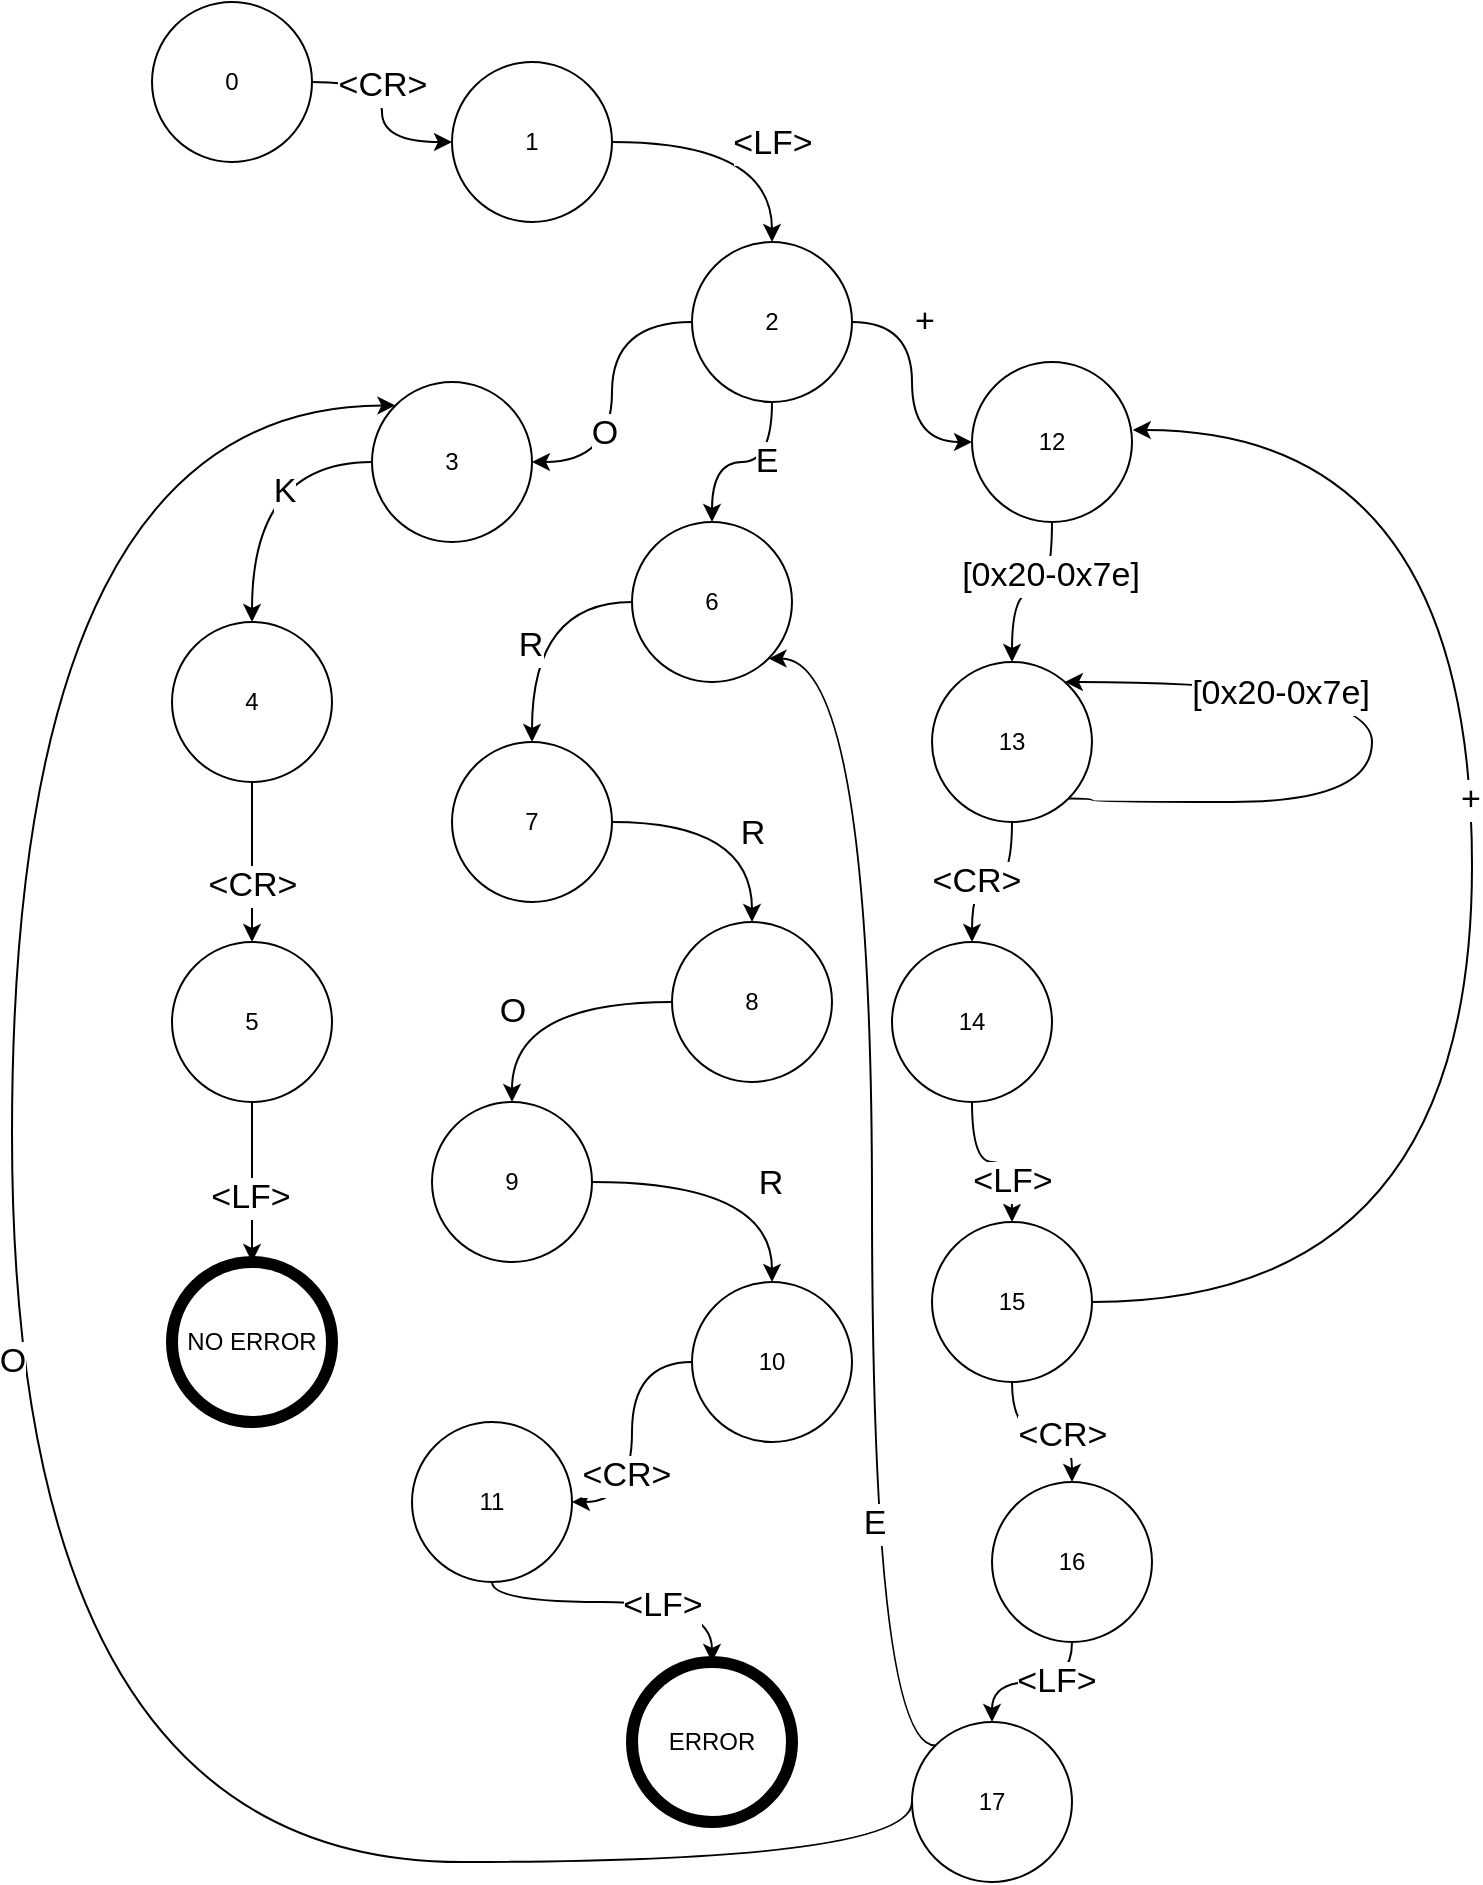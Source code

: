 <mxfile version="20.0.1" type="device"><diagram id="iNnTHCwt3CSWYbRGPZ39" name="Page-1"><mxGraphModel dx="1718" dy="914" grid="1" gridSize="10" guides="1" tooltips="1" connect="1" arrows="1" fold="1" page="1" pageScale="1" pageWidth="1920" pageHeight="1200" math="0" shadow="0"><root><mxCell id="0"/><mxCell id="1" parent="0"/><mxCell id="V2h-ScIEXDWt-0m7dxUx-6" value="" style="edgeStyle=orthogonalEdgeStyle;orthogonalLoop=1;jettySize=auto;html=1;fontSize=17;curved=1;" parent="1" source="V2h-ScIEXDWt-0m7dxUx-1" target="V2h-ScIEXDWt-0m7dxUx-5" edge="1"><mxGeometry relative="1" as="geometry"/></mxCell><mxCell id="V2h-ScIEXDWt-0m7dxUx-7" value="&amp;lt;CR&amp;gt;" style="edgeLabel;html=1;align=center;verticalAlign=middle;resizable=0;points=[];fontSize=17;" parent="V2h-ScIEXDWt-0m7dxUx-6" vertex="1" connectable="0"><mxGeometry x="-0.272" relative="1" as="geometry"><mxPoint as="offset"/></mxGeometry></mxCell><mxCell id="V2h-ScIEXDWt-0m7dxUx-1" value="0" style="ellipse;whiteSpace=wrap;html=1;aspect=fixed;gradientColor=#ffffff;" parent="1" vertex="1"><mxGeometry x="90" y="130" width="80" height="80" as="geometry"/></mxCell><mxCell id="V2h-ScIEXDWt-0m7dxUx-9" value="" style="edgeStyle=orthogonalEdgeStyle;orthogonalLoop=1;jettySize=auto;html=1;fontSize=17;curved=1;" parent="1" source="V2h-ScIEXDWt-0m7dxUx-5" target="V2h-ScIEXDWt-0m7dxUx-8" edge="1"><mxGeometry relative="1" as="geometry"/></mxCell><mxCell id="V2h-ScIEXDWt-0m7dxUx-10" value="&amp;lt;LF&amp;gt;" style="edgeLabel;html=1;align=center;verticalAlign=middle;resizable=0;points=[];fontSize=17;" parent="V2h-ScIEXDWt-0m7dxUx-9" vertex="1" connectable="0"><mxGeometry x="0.244" relative="1" as="geometry"><mxPoint as="offset"/></mxGeometry></mxCell><mxCell id="V2h-ScIEXDWt-0m7dxUx-5" value="1" style="ellipse;whiteSpace=wrap;html=1;aspect=fixed;gradientColor=#ffffff;" parent="1" vertex="1"><mxGeometry x="240" y="160" width="80" height="80" as="geometry"/></mxCell><mxCell id="V2h-ScIEXDWt-0m7dxUx-12" value="" style="edgeStyle=orthogonalEdgeStyle;curved=1;orthogonalLoop=1;jettySize=auto;html=1;fontSize=17;" parent="1" source="V2h-ScIEXDWt-0m7dxUx-8" target="V2h-ScIEXDWt-0m7dxUx-11" edge="1"><mxGeometry relative="1" as="geometry"/></mxCell><mxCell id="V2h-ScIEXDWt-0m7dxUx-13" value="O" style="edgeLabel;html=1;align=center;verticalAlign=middle;resizable=0;points=[];fontSize=17;" parent="V2h-ScIEXDWt-0m7dxUx-12" vertex="1" connectable="0"><mxGeometry x="0.28" y="-4" relative="1" as="geometry"><mxPoint as="offset"/></mxGeometry></mxCell><mxCell id="V2h-ScIEXDWt-0m7dxUx-18" value="" style="edgeStyle=orthogonalEdgeStyle;curved=1;orthogonalLoop=1;jettySize=auto;html=1;fontSize=17;" parent="1" source="V2h-ScIEXDWt-0m7dxUx-8" target="V2h-ScIEXDWt-0m7dxUx-17" edge="1"><mxGeometry relative="1" as="geometry"/></mxCell><mxCell id="V2h-ScIEXDWt-0m7dxUx-19" value="E" style="edgeLabel;html=1;align=center;verticalAlign=middle;resizable=0;points=[];fontSize=17;" parent="V2h-ScIEXDWt-0m7dxUx-18" vertex="1" connectable="0"><mxGeometry x="-0.261" relative="1" as="geometry"><mxPoint as="offset"/></mxGeometry></mxCell><mxCell id="V2h-ScIEXDWt-0m7dxUx-39" value="" style="edgeStyle=orthogonalEdgeStyle;curved=1;orthogonalLoop=1;jettySize=auto;html=1;fontSize=17;" parent="1" source="V2h-ScIEXDWt-0m7dxUx-8" target="V2h-ScIEXDWt-0m7dxUx-38" edge="1"><mxGeometry relative="1" as="geometry"/></mxCell><mxCell id="V2h-ScIEXDWt-0m7dxUx-40" value="+" style="edgeLabel;html=1;align=center;verticalAlign=middle;resizable=0;points=[];fontSize=17;" parent="V2h-ScIEXDWt-0m7dxUx-39" vertex="1" connectable="0"><mxGeometry x="-0.762" relative="1" as="geometry"><mxPoint x="21" as="offset"/></mxGeometry></mxCell><mxCell id="V2h-ScIEXDWt-0m7dxUx-8" value="2" style="ellipse;whiteSpace=wrap;html=1;aspect=fixed;gradientColor=#ffffff;" parent="1" vertex="1"><mxGeometry x="360" y="250" width="80" height="80" as="geometry"/></mxCell><mxCell id="V2h-ScIEXDWt-0m7dxUx-15" value="" style="edgeStyle=orthogonalEdgeStyle;curved=1;orthogonalLoop=1;jettySize=auto;html=1;fontSize=17;" parent="1" source="V2h-ScIEXDWt-0m7dxUx-11" target="V2h-ScIEXDWt-0m7dxUx-14" edge="1"><mxGeometry relative="1" as="geometry"/></mxCell><mxCell id="V2h-ScIEXDWt-0m7dxUx-16" value="K" style="edgeLabel;html=1;align=center;verticalAlign=middle;resizable=0;points=[];fontSize=17;" parent="V2h-ScIEXDWt-0m7dxUx-15" vertex="1" connectable="0"><mxGeometry x="-0.363" y="15" relative="1" as="geometry"><mxPoint as="offset"/></mxGeometry></mxCell><mxCell id="V2h-ScIEXDWt-0m7dxUx-11" value="3" style="ellipse;whiteSpace=wrap;html=1;aspect=fixed;gradientColor=#ffffff;" parent="1" vertex="1"><mxGeometry x="200" y="320" width="80" height="80" as="geometry"/></mxCell><mxCell id="V2h-ScIEXDWt-0m7dxUx-33" value="" style="edgeStyle=orthogonalEdgeStyle;curved=1;orthogonalLoop=1;jettySize=auto;html=1;fontSize=17;" parent="1" source="V2h-ScIEXDWt-0m7dxUx-14" target="V2h-ScIEXDWt-0m7dxUx-32" edge="1"><mxGeometry relative="1" as="geometry"/></mxCell><mxCell id="V2h-ScIEXDWt-0m7dxUx-36" value="&amp;lt;CR&amp;gt;" style="edgeLabel;html=1;align=center;verticalAlign=middle;resizable=0;points=[];fontSize=17;" parent="V2h-ScIEXDWt-0m7dxUx-33" vertex="1" connectable="0"><mxGeometry x="0.29" relative="1" as="geometry"><mxPoint as="offset"/></mxGeometry></mxCell><mxCell id="V2h-ScIEXDWt-0m7dxUx-14" value="4" style="ellipse;whiteSpace=wrap;html=1;aspect=fixed;gradientColor=#ffffff;" parent="1" vertex="1"><mxGeometry x="100" y="440" width="80" height="80" as="geometry"/></mxCell><mxCell id="V2h-ScIEXDWt-0m7dxUx-21" value="" style="edgeStyle=orthogonalEdgeStyle;curved=1;orthogonalLoop=1;jettySize=auto;html=1;fontSize=17;" parent="1" source="V2h-ScIEXDWt-0m7dxUx-17" target="V2h-ScIEXDWt-0m7dxUx-20" edge="1"><mxGeometry relative="1" as="geometry"/></mxCell><mxCell id="V2h-ScIEXDWt-0m7dxUx-22" value="R" style="edgeLabel;html=1;align=center;verticalAlign=middle;resizable=0;points=[];fontSize=17;" parent="V2h-ScIEXDWt-0m7dxUx-21" vertex="1" connectable="0"><mxGeometry x="0.204" y="-1" relative="1" as="geometry"><mxPoint as="offset"/></mxGeometry></mxCell><mxCell id="V2h-ScIEXDWt-0m7dxUx-17" value="6" style="ellipse;whiteSpace=wrap;html=1;aspect=fixed;gradientColor=#ffffff;" parent="1" vertex="1"><mxGeometry x="330" y="390" width="80" height="80" as="geometry"/></mxCell><mxCell id="V2h-ScIEXDWt-0m7dxUx-24" value="" style="edgeStyle=orthogonalEdgeStyle;curved=1;orthogonalLoop=1;jettySize=auto;html=1;fontSize=17;" parent="1" source="V2h-ScIEXDWt-0m7dxUx-20" target="V2h-ScIEXDWt-0m7dxUx-23" edge="1"><mxGeometry relative="1" as="geometry"/></mxCell><mxCell id="V2h-ScIEXDWt-0m7dxUx-25" value="R" style="edgeLabel;html=1;align=center;verticalAlign=middle;resizable=0;points=[];fontSize=17;" parent="V2h-ScIEXDWt-0m7dxUx-24" vertex="1" connectable="0"><mxGeometry x="0.257" relative="1" as="geometry"><mxPoint as="offset"/></mxGeometry></mxCell><mxCell id="V2h-ScIEXDWt-0m7dxUx-20" value="7" style="ellipse;whiteSpace=wrap;html=1;aspect=fixed;gradientColor=#ffffff;" parent="1" vertex="1"><mxGeometry x="240" y="500" width="80" height="80" as="geometry"/></mxCell><mxCell id="V2h-ScIEXDWt-0m7dxUx-27" value="" style="edgeStyle=orthogonalEdgeStyle;curved=1;orthogonalLoop=1;jettySize=auto;html=1;fontSize=17;" parent="1" source="V2h-ScIEXDWt-0m7dxUx-23" target="V2h-ScIEXDWt-0m7dxUx-26" edge="1"><mxGeometry relative="1" as="geometry"/></mxCell><mxCell id="V2h-ScIEXDWt-0m7dxUx-28" value="O" style="edgeLabel;html=1;align=center;verticalAlign=middle;resizable=0;points=[];fontSize=17;" parent="V2h-ScIEXDWt-0m7dxUx-27" vertex="1" connectable="0"><mxGeometry x="0.311" relative="1" as="geometry"><mxPoint as="offset"/></mxGeometry></mxCell><mxCell id="V2h-ScIEXDWt-0m7dxUx-23" value="8" style="ellipse;whiteSpace=wrap;html=1;aspect=fixed;gradientColor=#ffffff;" parent="1" vertex="1"><mxGeometry x="350" y="590" width="80" height="80" as="geometry"/></mxCell><mxCell id="V2h-ScIEXDWt-0m7dxUx-30" value="" style="edgeStyle=orthogonalEdgeStyle;curved=1;orthogonalLoop=1;jettySize=auto;html=1;fontSize=17;" parent="1" source="V2h-ScIEXDWt-0m7dxUx-26" target="V2h-ScIEXDWt-0m7dxUx-29" edge="1"><mxGeometry relative="1" as="geometry"/></mxCell><mxCell id="V2h-ScIEXDWt-0m7dxUx-31" value="R" style="edgeLabel;html=1;align=center;verticalAlign=middle;resizable=0;points=[];fontSize=17;" parent="V2h-ScIEXDWt-0m7dxUx-30" vertex="1" connectable="0"><mxGeometry x="0.293" y="-1" relative="1" as="geometry"><mxPoint as="offset"/></mxGeometry></mxCell><mxCell id="V2h-ScIEXDWt-0m7dxUx-26" value="9" style="ellipse;whiteSpace=wrap;html=1;aspect=fixed;gradientColor=#ffffff;" parent="1" vertex="1"><mxGeometry x="230" y="680" width="80" height="80" as="geometry"/></mxCell><mxCell id="V2h-ScIEXDWt-0m7dxUx-44" value="" style="edgeStyle=orthogonalEdgeStyle;curved=1;orthogonalLoop=1;jettySize=auto;html=1;fontSize=17;" parent="1" source="V2h-ScIEXDWt-0m7dxUx-29" target="V2h-ScIEXDWt-0m7dxUx-43" edge="1"><mxGeometry relative="1" as="geometry"/></mxCell><mxCell id="V2h-ScIEXDWt-0m7dxUx-45" value="&amp;lt;CR&amp;gt;" style="edgeLabel;html=1;align=center;verticalAlign=middle;resizable=0;points=[];fontSize=17;" parent="V2h-ScIEXDWt-0m7dxUx-44" vertex="1" connectable="0"><mxGeometry x="0.335" y="-3" relative="1" as="geometry"><mxPoint as="offset"/></mxGeometry></mxCell><mxCell id="V2h-ScIEXDWt-0m7dxUx-29" value="10" style="ellipse;whiteSpace=wrap;html=1;aspect=fixed;gradientColor=#ffffff;strokeWidth=1;" parent="1" vertex="1"><mxGeometry x="360" y="770" width="80" height="80" as="geometry"/></mxCell><mxCell id="V2h-ScIEXDWt-0m7dxUx-35" value="" style="edgeStyle=orthogonalEdgeStyle;curved=1;orthogonalLoop=1;jettySize=auto;html=1;fontSize=17;" parent="1" source="V2h-ScIEXDWt-0m7dxUx-32" target="V2h-ScIEXDWt-0m7dxUx-34" edge="1"><mxGeometry relative="1" as="geometry"/></mxCell><mxCell id="V2h-ScIEXDWt-0m7dxUx-37" value="&amp;lt;LF&amp;gt;" style="edgeLabel;html=1;align=center;verticalAlign=middle;resizable=0;points=[];fontSize=17;" parent="V2h-ScIEXDWt-0m7dxUx-35" vertex="1" connectable="0"><mxGeometry x="0.187" y="-1" relative="1" as="geometry"><mxPoint as="offset"/></mxGeometry></mxCell><mxCell id="V2h-ScIEXDWt-0m7dxUx-32" value="5" style="ellipse;whiteSpace=wrap;html=1;aspect=fixed;gradientColor=#ffffff;" parent="1" vertex="1"><mxGeometry x="100" y="600" width="80" height="80" as="geometry"/></mxCell><mxCell id="V2h-ScIEXDWt-0m7dxUx-34" value="NO ERROR" style="ellipse;whiteSpace=wrap;html=1;aspect=fixed;gradientColor=#ffffff;strokeWidth=6;" parent="1" vertex="1"><mxGeometry x="100" y="760" width="80" height="80" as="geometry"/></mxCell><mxCell id="V2h-ScIEXDWt-0m7dxUx-50" value="" style="edgeStyle=orthogonalEdgeStyle;curved=1;orthogonalLoop=1;jettySize=auto;html=1;fontSize=17;" parent="1" source="V2h-ScIEXDWt-0m7dxUx-38" target="V2h-ScIEXDWt-0m7dxUx-49" edge="1"><mxGeometry relative="1" as="geometry"/></mxCell><mxCell id="V2h-ScIEXDWt-0m7dxUx-51" value="[0x20-0x7e]" style="edgeLabel;html=1;align=center;verticalAlign=middle;resizable=0;points=[];fontSize=17;" parent="V2h-ScIEXDWt-0m7dxUx-50" vertex="1" connectable="0"><mxGeometry x="-0.412" y="-1" relative="1" as="geometry"><mxPoint as="offset"/></mxGeometry></mxCell><mxCell id="V2h-ScIEXDWt-0m7dxUx-38" value="12" style="ellipse;whiteSpace=wrap;html=1;aspect=fixed;gradientColor=#ffffff;" parent="1" vertex="1"><mxGeometry x="500" y="310" width="80" height="80" as="geometry"/></mxCell><mxCell id="V2h-ScIEXDWt-0m7dxUx-47" value="" style="edgeStyle=orthogonalEdgeStyle;curved=1;orthogonalLoop=1;jettySize=auto;html=1;fontSize=17;" parent="1" source="V2h-ScIEXDWt-0m7dxUx-43" target="V2h-ScIEXDWt-0m7dxUx-46" edge="1"><mxGeometry relative="1" as="geometry"><Array as="points"><mxPoint x="260" y="930"/><mxPoint x="370" y="930"/></Array></mxGeometry></mxCell><mxCell id="V2h-ScIEXDWt-0m7dxUx-48" value="&amp;lt;LF&amp;gt;" style="edgeLabel;html=1;align=center;verticalAlign=middle;resizable=0;points=[];fontSize=17;" parent="V2h-ScIEXDWt-0m7dxUx-47" vertex="1" connectable="0"><mxGeometry x="0.261" y="-2" relative="1" as="geometry"><mxPoint as="offset"/></mxGeometry></mxCell><mxCell id="V2h-ScIEXDWt-0m7dxUx-43" value="11" style="ellipse;whiteSpace=wrap;html=1;aspect=fixed;gradientColor=#ffffff;strokeWidth=1;" parent="1" vertex="1"><mxGeometry x="220" y="840" width="80" height="80" as="geometry"/></mxCell><mxCell id="V2h-ScIEXDWt-0m7dxUx-46" value="ERROR" style="ellipse;whiteSpace=wrap;html=1;aspect=fixed;gradientColor=#ffffff;strokeWidth=6;" parent="1" vertex="1"><mxGeometry x="330" y="960" width="80" height="80" as="geometry"/></mxCell><mxCell id="V2h-ScIEXDWt-0m7dxUx-55" value="" style="edgeStyle=orthogonalEdgeStyle;curved=1;orthogonalLoop=1;jettySize=auto;html=1;fontSize=17;" parent="1" source="V2h-ScIEXDWt-0m7dxUx-49" target="V2h-ScIEXDWt-0m7dxUx-54" edge="1"><mxGeometry relative="1" as="geometry"/></mxCell><mxCell id="V2h-ScIEXDWt-0m7dxUx-56" value="&amp;lt;CR&amp;gt;" style="edgeLabel;html=1;align=center;verticalAlign=middle;resizable=0;points=[];fontSize=17;" parent="V2h-ScIEXDWt-0m7dxUx-55" vertex="1" connectable="0"><mxGeometry x="0.215" relative="1" as="geometry"><mxPoint as="offset"/></mxGeometry></mxCell><mxCell id="V2h-ScIEXDWt-0m7dxUx-49" value="13" style="ellipse;whiteSpace=wrap;html=1;aspect=fixed;gradientColor=#ffffff;" parent="1" vertex="1"><mxGeometry x="480" y="460" width="80" height="80" as="geometry"/></mxCell><mxCell id="V2h-ScIEXDWt-0m7dxUx-52" style="edgeStyle=orthogonalEdgeStyle;curved=1;orthogonalLoop=1;jettySize=auto;html=1;exitX=1;exitY=1;exitDx=0;exitDy=0;fontSize=17;" parent="1" source="V2h-ScIEXDWt-0m7dxUx-49" target="V2h-ScIEXDWt-0m7dxUx-49" edge="1"><mxGeometry relative="1" as="geometry"><Array as="points"><mxPoint x="560" y="528"/><mxPoint x="560" y="530"/><mxPoint x="700" y="530"/><mxPoint x="700" y="470"/></Array></mxGeometry></mxCell><mxCell id="V2h-ScIEXDWt-0m7dxUx-53" value="[0x20-0x7e]" style="edgeLabel;html=1;align=center;verticalAlign=middle;resizable=0;points=[];fontSize=17;" parent="V2h-ScIEXDWt-0m7dxUx-52" vertex="1" connectable="0"><mxGeometry x="0.417" y="6" relative="1" as="geometry"><mxPoint as="offset"/></mxGeometry></mxCell><mxCell id="V2h-ScIEXDWt-0m7dxUx-58" value="" style="edgeStyle=orthogonalEdgeStyle;curved=1;orthogonalLoop=1;jettySize=auto;html=1;fontSize=17;" parent="1" source="V2h-ScIEXDWt-0m7dxUx-54" target="V2h-ScIEXDWt-0m7dxUx-57" edge="1"><mxGeometry relative="1" as="geometry"/></mxCell><mxCell id="V2h-ScIEXDWt-0m7dxUx-59" value="&amp;lt;LF&amp;gt;" style="edgeLabel;html=1;align=center;verticalAlign=middle;resizable=0;points=[];fontSize=17;" parent="V2h-ScIEXDWt-0m7dxUx-58" vertex="1" connectable="0"><mxGeometry x="0.233" y="-10" relative="1" as="geometry"><mxPoint as="offset"/></mxGeometry></mxCell><mxCell id="V2h-ScIEXDWt-0m7dxUx-54" value="14" style="ellipse;whiteSpace=wrap;html=1;aspect=fixed;gradientColor=#ffffff;" parent="1" vertex="1"><mxGeometry x="460" y="600" width="80" height="80" as="geometry"/></mxCell><mxCell id="V2h-ScIEXDWt-0m7dxUx-60" style="edgeStyle=orthogonalEdgeStyle;curved=1;orthogonalLoop=1;jettySize=auto;html=1;exitX=1;exitY=0.5;exitDx=0;exitDy=0;entryX=1.005;entryY=0.425;entryDx=0;entryDy=0;entryPerimeter=0;fontSize=17;" parent="1" source="V2h-ScIEXDWt-0m7dxUx-57" target="V2h-ScIEXDWt-0m7dxUx-38" edge="1"><mxGeometry relative="1" as="geometry"><Array as="points"><mxPoint x="750" y="780"/><mxPoint x="750" y="344"/></Array></mxGeometry></mxCell><mxCell id="V2h-ScIEXDWt-0m7dxUx-61" value="+" style="edgeLabel;html=1;align=center;verticalAlign=middle;resizable=0;points=[];fontSize=17;" parent="V2h-ScIEXDWt-0m7dxUx-60" vertex="1" connectable="0"><mxGeometry x="0.109" y="1" relative="1" as="geometry"><mxPoint as="offset"/></mxGeometry></mxCell><mxCell id="V2h-ScIEXDWt-0m7dxUx-63" value="" style="edgeStyle=orthogonalEdgeStyle;curved=1;orthogonalLoop=1;jettySize=auto;html=1;fontSize=17;" parent="1" source="V2h-ScIEXDWt-0m7dxUx-57" target="V2h-ScIEXDWt-0m7dxUx-62" edge="1"><mxGeometry relative="1" as="geometry"/></mxCell><mxCell id="V2h-ScIEXDWt-0m7dxUx-64" value="&amp;lt;CR&amp;gt;" style="edgeLabel;html=1;align=center;verticalAlign=middle;resizable=0;points=[];fontSize=17;" parent="V2h-ScIEXDWt-0m7dxUx-63" vertex="1" connectable="0"><mxGeometry x="0.239" y="-2" relative="1" as="geometry"><mxPoint as="offset"/></mxGeometry></mxCell><mxCell id="V2h-ScIEXDWt-0m7dxUx-57" value="15" style="ellipse;whiteSpace=wrap;html=1;aspect=fixed;gradientColor=#ffffff;" parent="1" vertex="1"><mxGeometry x="480" y="740" width="80" height="80" as="geometry"/></mxCell><mxCell id="V2h-ScIEXDWt-0m7dxUx-66" value="" style="edgeStyle=orthogonalEdgeStyle;curved=1;orthogonalLoop=1;jettySize=auto;html=1;fontSize=17;" parent="1" source="V2h-ScIEXDWt-0m7dxUx-62" target="V2h-ScIEXDWt-0m7dxUx-65" edge="1"><mxGeometry relative="1" as="geometry"/></mxCell><mxCell id="V2h-ScIEXDWt-0m7dxUx-67" value="&amp;lt;LF&amp;gt;" style="edgeLabel;html=1;align=center;verticalAlign=middle;resizable=0;points=[];fontSize=17;" parent="V2h-ScIEXDWt-0m7dxUx-66" vertex="1" connectable="0"><mxGeometry x="-0.283" relative="1" as="geometry"><mxPoint as="offset"/></mxGeometry></mxCell><mxCell id="V2h-ScIEXDWt-0m7dxUx-62" value="16" style="ellipse;whiteSpace=wrap;html=1;aspect=fixed;gradientColor=#ffffff;" parent="1" vertex="1"><mxGeometry x="510" y="870" width="80" height="80" as="geometry"/></mxCell><mxCell id="V2h-ScIEXDWt-0m7dxUx-68" style="edgeStyle=orthogonalEdgeStyle;curved=1;orthogonalLoop=1;jettySize=auto;html=1;exitX=0;exitY=0.5;exitDx=0;exitDy=0;entryX=0;entryY=0;entryDx=0;entryDy=0;fontSize=17;" parent="1" source="V2h-ScIEXDWt-0m7dxUx-65" target="V2h-ScIEXDWt-0m7dxUx-11" edge="1"><mxGeometry relative="1" as="geometry"><Array as="points"><mxPoint x="470" y="1060"/><mxPoint x="20" y="1060"/><mxPoint x="20" y="332"/></Array></mxGeometry></mxCell><mxCell id="V2h-ScIEXDWt-0m7dxUx-69" value="O" style="edgeLabel;html=1;align=center;verticalAlign=middle;resizable=0;points=[];fontSize=17;" parent="V2h-ScIEXDWt-0m7dxUx-68" vertex="1" connectable="0"><mxGeometry x="0.158" relative="1" as="geometry"><mxPoint y="80" as="offset"/></mxGeometry></mxCell><mxCell id="V2h-ScIEXDWt-0m7dxUx-70" style="edgeStyle=orthogonalEdgeStyle;curved=1;orthogonalLoop=1;jettySize=auto;html=1;exitX=0;exitY=0;exitDx=0;exitDy=0;entryX=1;entryY=1;entryDx=0;entryDy=0;fontSize=17;" parent="1" source="V2h-ScIEXDWt-0m7dxUx-65" target="V2h-ScIEXDWt-0m7dxUx-17" edge="1"><mxGeometry relative="1" as="geometry"><Array as="points"><mxPoint x="450" y="1002"/><mxPoint x="450" y="458"/></Array></mxGeometry></mxCell><mxCell id="V2h-ScIEXDWt-0m7dxUx-71" value="E" style="edgeLabel;html=1;align=center;verticalAlign=middle;resizable=0;points=[];fontSize=17;" parent="V2h-ScIEXDWt-0m7dxUx-70" vertex="1" connectable="0"><mxGeometry x="0.253" y="-1" relative="1" as="geometry"><mxPoint y="250" as="offset"/></mxGeometry></mxCell><mxCell id="V2h-ScIEXDWt-0m7dxUx-65" value="17" style="ellipse;whiteSpace=wrap;html=1;aspect=fixed;gradientColor=#ffffff;" parent="1" vertex="1"><mxGeometry x="470" y="990" width="80" height="80" as="geometry"/></mxCell></root></mxGraphModel></diagram></mxfile>